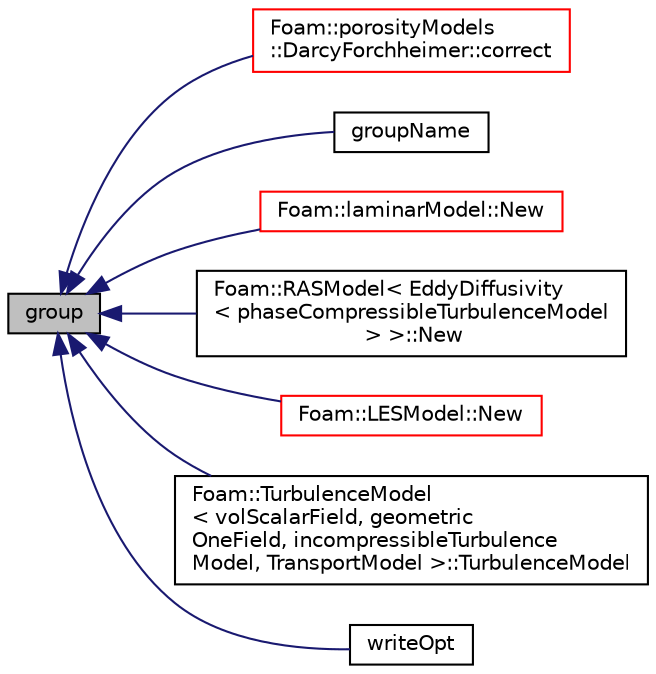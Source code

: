 digraph "group"
{
  bgcolor="transparent";
  edge [fontname="Helvetica",fontsize="10",labelfontname="Helvetica",labelfontsize="10"];
  node [fontname="Helvetica",fontsize="10",shape=record];
  rankdir="LR";
  Node14598 [label="group",height=0.2,width=0.4,color="black", fillcolor="grey75", style="filled", fontcolor="black"];
  Node14598 -> Node14599 [dir="back",color="midnightblue",fontsize="10",style="solid",fontname="Helvetica"];
  Node14599 [label="Foam::porosityModels\l::DarcyForchheimer::correct",height=0.2,width=0.4,color="red",URL="$a22689.html#acc340a84624d8d339207b5073d6929c7",tooltip="Add resistance. "];
  Node14598 -> Node14603 [dir="back",color="midnightblue",fontsize="10",style="solid",fontname="Helvetica"];
  Node14603 [label="groupName",height=0.2,width=0.4,color="black",URL="$a27249.html#af89f932e2cb18ab109b4988d4ca85e4a"];
  Node14598 -> Node14604 [dir="back",color="midnightblue",fontsize="10",style="solid",fontname="Helvetica"];
  Node14604 [label="Foam::laminarModel::New",height=0.2,width=0.4,color="red",URL="$a32193.html#a66959cb364ead3c6372d1d28204d0df2",tooltip="Return a reference to the selected laminar model. "];
  Node14598 -> Node14606 [dir="back",color="midnightblue",fontsize="10",style="solid",fontname="Helvetica"];
  Node14606 [label="Foam::RASModel\< EddyDiffusivity\l\< phaseCompressibleTurbulenceModel\l \> \>::New",height=0.2,width=0.4,color="black",URL="$a32361.html#a8c206abb12d5349d3c8e098ccbb31de0",tooltip="Return a reference to the selected RAS model. "];
  Node14598 -> Node14607 [dir="back",color="midnightblue",fontsize="10",style="solid",fontname="Helvetica"];
  Node14607 [label="Foam::LESModel::New",height=0.2,width=0.4,color="red",URL="$a32277.html#a0e29eca4c0af7352ec0a454c985dfece",tooltip="Return a reference to the selected LES model. "];
  Node14598 -> Node14609 [dir="back",color="midnightblue",fontsize="10",style="solid",fontname="Helvetica"];
  Node14609 [label="Foam::TurbulenceModel\l\< volScalarField, geometric\lOneField, incompressibleTurbulence\lModel, TransportModel \>::TurbulenceModel",height=0.2,width=0.4,color="black",URL="$a32393.html#a5ac876188792e5bb3a8a73e46d77fd33",tooltip="Construct. "];
  Node14598 -> Node14610 [dir="back",color="midnightblue",fontsize="10",style="solid",fontname="Helvetica"];
  Node14610 [label="writeOpt",height=0.2,width=0.4,color="black",URL="$a27249.html#a63d205cb682f018b67bf8193545ffe85"];
}
